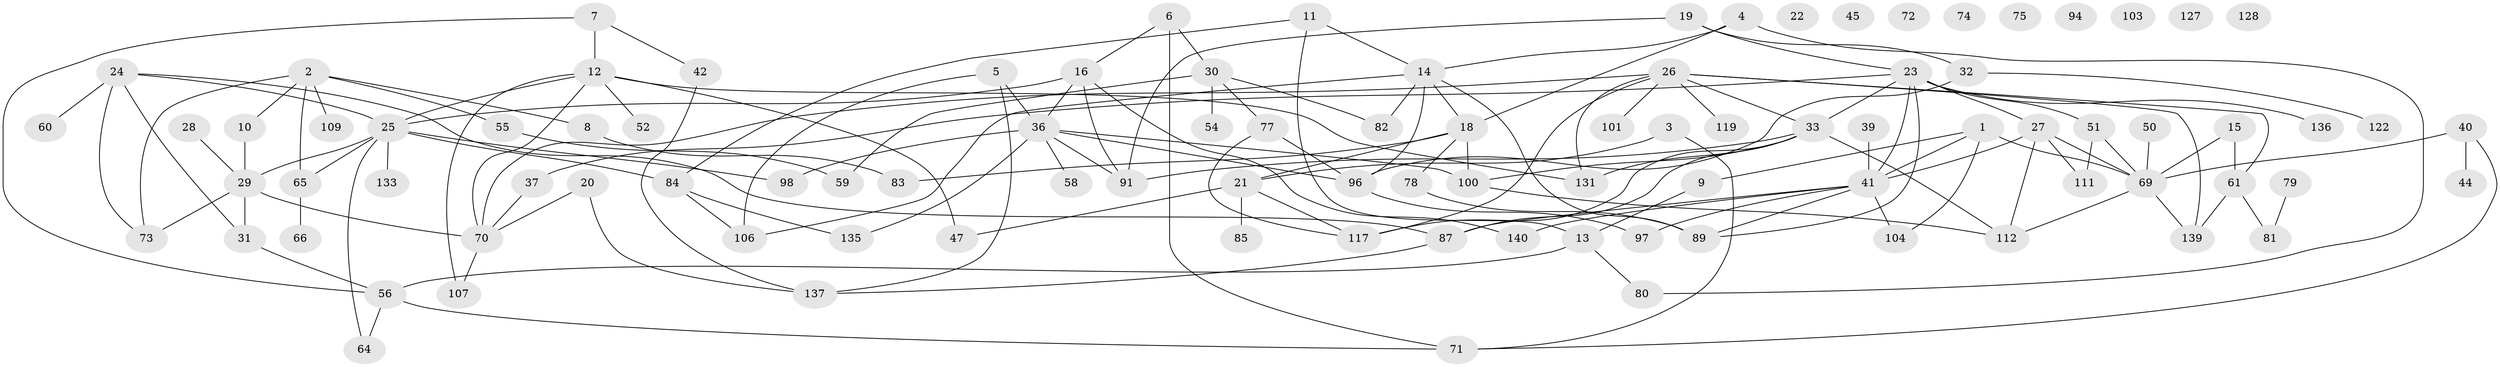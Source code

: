 // original degree distribution, {4: 0.18571428571428572, 6: 0.02857142857142857, 2: 0.34285714285714286, 3: 0.17142857142857143, 5: 0.04285714285714286, 0: 0.06428571428571428, 8: 0.02142857142857143, 1: 0.1357142857142857, 7: 0.007142857142857143}
// Generated by graph-tools (version 1.1) at 2025/41/03/06/25 10:41:21]
// undirected, 98 vertices, 146 edges
graph export_dot {
graph [start="1"]
  node [color=gray90,style=filled];
  1 [super="+34"];
  2 [super="+49"];
  3;
  4;
  5 [super="+88"];
  6 [super="+86"];
  7 [super="+121"];
  8;
  9 [super="+17"];
  10;
  11;
  12 [super="+138"];
  13;
  14 [super="+130"];
  15;
  16 [super="+116"];
  18 [super="+62"];
  19 [super="+48"];
  20 [super="+46"];
  21 [super="+108"];
  22;
  23 [super="+35"];
  24;
  25 [super="+114"];
  26 [super="+76"];
  27 [super="+57"];
  28;
  29 [super="+43"];
  30 [super="+110"];
  31 [super="+113"];
  32 [super="+67"];
  33 [super="+102"];
  36 [super="+38"];
  37;
  39;
  40;
  41 [super="+120"];
  42;
  44 [super="+53"];
  45;
  47;
  50;
  51;
  52;
  54;
  55;
  56 [super="+125"];
  58;
  59 [super="+63"];
  60;
  61 [super="+134"];
  64;
  65 [super="+68"];
  66 [super="+129"];
  69 [super="+132"];
  70 [super="+126"];
  71 [super="+90"];
  72;
  73;
  74;
  75;
  77 [super="+95"];
  78;
  79;
  80;
  81;
  82 [super="+92"];
  83 [super="+93"];
  84 [super="+105"];
  85;
  87 [super="+124"];
  89 [super="+123"];
  91 [super="+118"];
  94;
  96 [super="+99"];
  97;
  98;
  100;
  101;
  103;
  104;
  106;
  107;
  109;
  111;
  112 [super="+115"];
  117;
  119;
  122;
  127;
  128;
  131;
  133;
  135;
  136;
  137;
  139;
  140;
  1 -- 69;
  1 -- 104;
  1 -- 41;
  1 -- 9;
  2 -- 8;
  2 -- 10;
  2 -- 55;
  2 -- 73;
  2 -- 109;
  2 -- 65;
  3 -- 71;
  3 -- 21;
  4 -- 80;
  4 -- 14;
  4 -- 18;
  5 -- 106;
  5 -- 36;
  5 -- 137;
  6 -- 16;
  6 -- 30;
  6 -- 71;
  7 -- 42;
  7 -- 56;
  7 -- 12;
  8 -- 83;
  9 -- 13;
  10 -- 29;
  11 -- 13;
  11 -- 14;
  11 -- 84;
  12 -- 25;
  12 -- 52;
  12 -- 70;
  12 -- 107;
  12 -- 131;
  12 -- 47;
  13 -- 80;
  13 -- 56;
  14 -- 96;
  14 -- 106;
  14 -- 18;
  14 -- 89;
  14 -- 82;
  15 -- 61;
  15 -- 69;
  16 -- 140;
  16 -- 25;
  16 -- 36;
  16 -- 91;
  18 -- 21;
  18 -- 78;
  18 -- 83;
  18 -- 100;
  19 -- 23;
  19 -- 32;
  19 -- 91;
  20 -- 137;
  20 -- 70;
  21 -- 47;
  21 -- 85;
  21 -- 117;
  23 -- 27;
  23 -- 33;
  23 -- 37;
  23 -- 51;
  23 -- 136;
  23 -- 89;
  23 -- 41;
  24 -- 60;
  24 -- 73;
  24 -- 87;
  24 -- 25;
  24 -- 31;
  25 -- 29;
  25 -- 64;
  25 -- 84;
  25 -- 98;
  25 -- 133;
  25 -- 65;
  26 -- 101;
  26 -- 117;
  26 -- 119;
  26 -- 33;
  26 -- 131;
  26 -- 139;
  26 -- 70;
  26 -- 61;
  27 -- 111;
  27 -- 41;
  27 -- 112;
  27 -- 69;
  28 -- 29;
  29 -- 31;
  29 -- 73;
  29 -- 70;
  30 -- 54;
  30 -- 59;
  30 -- 82;
  30 -- 77;
  31 -- 56;
  32 -- 96;
  32 -- 122;
  33 -- 100;
  33 -- 112;
  33 -- 117;
  33 -- 131;
  33 -- 87;
  33 -- 91;
  36 -- 135;
  36 -- 98;
  36 -- 100;
  36 -- 58;
  36 -- 91;
  36 -- 96;
  37 -- 70;
  39 -- 41;
  40 -- 44;
  40 -- 71;
  40 -- 69;
  41 -- 87;
  41 -- 104;
  41 -- 89;
  41 -- 97;
  41 -- 140;
  42 -- 137;
  50 -- 69;
  51 -- 69;
  51 -- 111;
  55 -- 59;
  56 -- 64;
  56 -- 71;
  61 -- 81;
  61 -- 139;
  65 -- 66;
  69 -- 112;
  69 -- 139;
  70 -- 107;
  77 -- 117;
  77 -- 96;
  78 -- 89;
  79 -- 81;
  84 -- 106;
  84 -- 135;
  87 -- 137;
  96 -- 97;
  100 -- 112;
}
